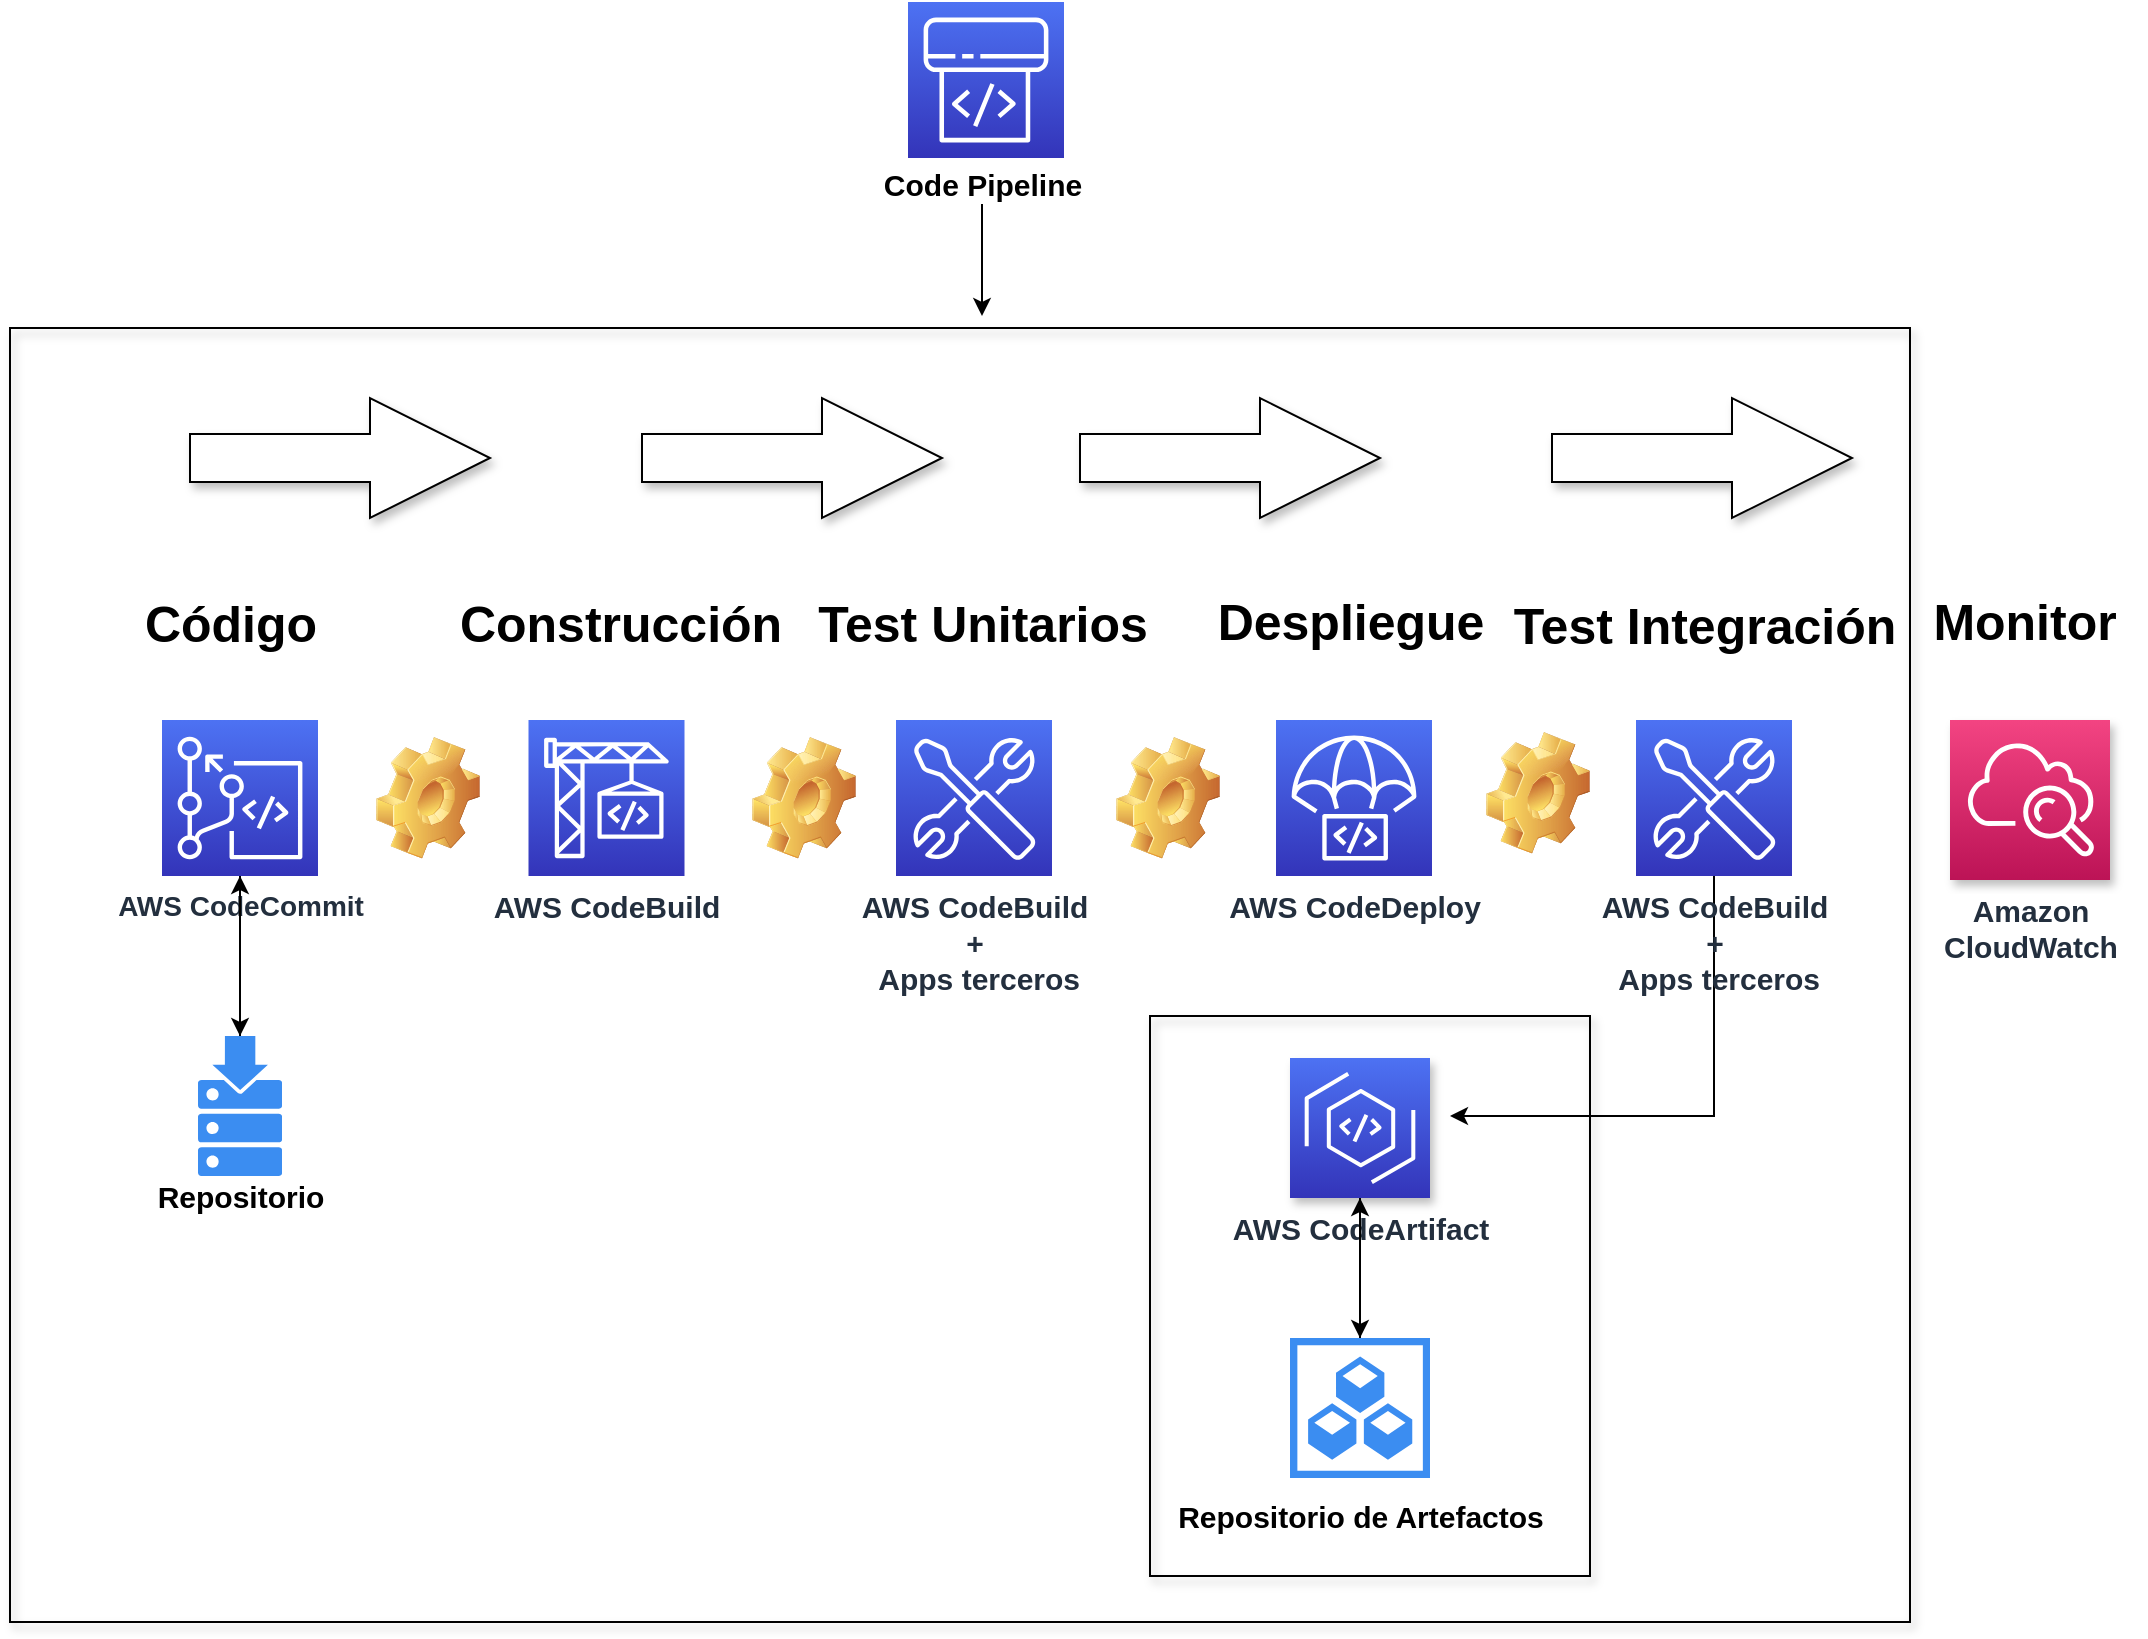 <mxfile version="19.0.3" type="device"><diagram id="Ht1M8jgEwFfnCIfOTk4-" name="Page-1"><mxGraphModel dx="1578" dy="1005" grid="1" gridSize="10" guides="1" tooltips="1" connect="1" arrows="1" fold="1" page="1" pageScale="1" pageWidth="1169" pageHeight="827" math="0" shadow="0"><root><mxCell id="0"/><mxCell id="1" parent="0"/><mxCell id="UEzPUAAOIrF-is8g5C7q-121" value="&lt;b&gt;&lt;font style=&quot;font-size: 15px;&quot;&gt;Amazon &lt;br&gt;CloudWatch&lt;/font&gt;&lt;/b&gt;" style="outlineConnect=0;fontColor=#232F3E;gradientColor=#F34482;gradientDirection=north;fillColor=#BC1356;strokeColor=#ffffff;dashed=0;verticalLabelPosition=bottom;verticalAlign=top;align=center;html=1;fontSize=12;fontStyle=0;aspect=fixed;shape=mxgraph.aws4.resourceIcon;resIcon=mxgraph.aws4.cloudwatch;labelBackgroundColor=#ffffff;shadow=1;" parent="1" vertex="1"><mxGeometry x="1050" y="392" width="80" height="80" as="geometry"/></mxCell><mxCell id="k0KhG5fXcCbXspXq91aY-17" style="edgeStyle=orthogonalEdgeStyle;rounded=0;orthogonalLoop=1;jettySize=auto;html=1;" parent="1" source="V1UO9YnWPSSwXhaAYcpH-10" target="k0KhG5fXcCbXspXq91aY-16" edge="1"><mxGeometry relative="1" as="geometry"/></mxCell><mxCell id="V1UO9YnWPSSwXhaAYcpH-10" value="&lt;b&gt;&lt;font style=&quot;font-size: 14px;&quot;&gt;AWS CodeCommit&lt;/font&gt;&lt;/b&gt;" style="sketch=0;points=[[0,0,0],[0.25,0,0],[0.5,0,0],[0.75,0,0],[1,0,0],[0,1,0],[0.25,1,0],[0.5,1,0],[0.75,1,0],[1,1,0],[0,0.25,0],[0,0.5,0],[0,0.75,0],[1,0.25,0],[1,0.5,0],[1,0.75,0]];outlineConnect=0;fontColor=#232F3E;gradientColor=#4D72F3;gradientDirection=north;fillColor=#3334B9;strokeColor=#ffffff;dashed=0;verticalLabelPosition=bottom;verticalAlign=top;align=center;html=1;fontSize=12;fontStyle=0;aspect=fixed;shape=mxgraph.aws4.resourceIcon;resIcon=mxgraph.aws4.codecommit;" parent="1" vertex="1"><mxGeometry x="156" y="392" width="78" height="78" as="geometry"/></mxCell><mxCell id="V1UO9YnWPSSwXhaAYcpH-12" value="&lt;b&gt;&lt;font style=&quot;font-size: 15px;&quot;&gt;AWS CodeBuild&lt;/font&gt;&lt;/b&gt;" style="sketch=0;points=[[0,0,0],[0.25,0,0],[0.5,0,0],[0.75,0,0],[1,0,0],[0,1,0],[0.25,1,0],[0.5,1,0],[0.75,1,0],[1,1,0],[0,0.25,0],[0,0.5,0],[0,0.75,0],[1,0.25,0],[1,0.5,0],[1,0.75,0]];outlineConnect=0;fontColor=#232F3E;gradientColor=#4D72F3;gradientDirection=north;fillColor=#3334B9;strokeColor=#ffffff;dashed=0;verticalLabelPosition=bottom;verticalAlign=top;align=center;html=1;fontSize=12;fontStyle=0;aspect=fixed;shape=mxgraph.aws4.resourceIcon;resIcon=mxgraph.aws4.codebuild;" parent="1" vertex="1"><mxGeometry x="339.25" y="392" width="78" height="78" as="geometry"/></mxCell><mxCell id="eFbjPu1OviAMz-DjGggT-11" style="edgeStyle=orthogonalEdgeStyle;rounded=0;orthogonalLoop=1;jettySize=auto;html=1;fontSize=15;" edge="1" parent="1" source="V1UO9YnWPSSwXhaAYcpH-25"><mxGeometry relative="1" as="geometry"><mxPoint x="566" y="190" as="targetPoint"/></mxGeometry></mxCell><mxCell id="V1UO9YnWPSSwXhaAYcpH-25" value="&lt;b&gt;&lt;font style=&quot;font-size: 15px;&quot;&gt;Code Pipeline&lt;/font&gt;&lt;/b&gt;" style="text;html=1;resizable=0;autosize=1;align=center;verticalAlign=middle;points=[];fillColor=none;strokeColor=none;rounded=0;labelBackgroundColor=none;fontColor=default;" parent="1" vertex="1"><mxGeometry x="511" y="114" width="110" height="20" as="geometry"/></mxCell><mxCell id="k0KhG5fXcCbXspXq91aY-1" value="" style="sketch=0;points=[[0,0,0],[0.25,0,0],[0.5,0,0],[0.75,0,0],[1,0,0],[0,1,0],[0.25,1,0],[0.5,1,0],[0.75,1,0],[1,1,0],[0,0.25,0],[0,0.5,0],[0,0.75,0],[1,0.25,0],[1,0.5,0],[1,0.75,0]];outlineConnect=0;fontColor=#232F3E;gradientColor=#4D72F3;gradientDirection=north;fillColor=#3334B9;strokeColor=#ffffff;dashed=0;verticalLabelPosition=bottom;verticalAlign=top;align=center;html=1;fontSize=12;fontStyle=0;aspect=fixed;shape=mxgraph.aws4.resourceIcon;resIcon=mxgraph.aws4.codepipeline;" parent="1" vertex="1"><mxGeometry x="529" y="33" width="78" height="78" as="geometry"/></mxCell><mxCell id="k0KhG5fXcCbXspXq91aY-3" value="&lt;b&gt;&lt;font style=&quot;font-size: 15px;&quot;&gt;AWS CodeDeploy&lt;/font&gt;&lt;/b&gt;" style="sketch=0;points=[[0,0,0],[0.25,0,0],[0.5,0,0],[0.75,0,0],[1,0,0],[0,1,0],[0.25,1,0],[0.5,1,0],[0.75,1,0],[1,1,0],[0,0.25,0],[0,0.5,0],[0,0.75,0],[1,0.25,0],[1,0.5,0],[1,0.75,0]];outlineConnect=0;fontColor=#232F3E;gradientColor=#4D72F3;gradientDirection=north;fillColor=#3334B9;strokeColor=#ffffff;dashed=0;verticalLabelPosition=bottom;verticalAlign=top;align=center;html=1;fontSize=12;fontStyle=0;aspect=fixed;shape=mxgraph.aws4.resourceIcon;resIcon=mxgraph.aws4.codedeploy;" parent="1" vertex="1"><mxGeometry x="713" y="392" width="78" height="78" as="geometry"/></mxCell><mxCell id="k0KhG5fXcCbXspXq91aY-4" value="" style="shape=image;html=1;verticalLabelPosition=bottom;verticalAlign=top;imageAspect=1;aspect=fixed;image=img/clipart/Gear_128x128.png" parent="1" vertex="1"><mxGeometry x="263" y="400.5" width="52" height="61" as="geometry"/></mxCell><mxCell id="k0KhG5fXcCbXspXq91aY-7" value="&lt;b&gt;&lt;font style=&quot;font-size: 15px;&quot;&gt;AWS CodeBuild &lt;br&gt;+&lt;br&gt;&amp;nbsp;Apps terceros&lt;/font&gt;&lt;/b&gt;" style="sketch=0;points=[[0,0,0],[0.25,0,0],[0.5,0,0],[0.75,0,0],[1,0,0],[0,1,0],[0.25,1,0],[0.5,1,0],[0.75,1,0],[1,1,0],[0,0.25,0],[0,0.5,0],[0,0.75,0],[1,0.25,0],[1,0.5,0],[1,0.75,0]];outlineConnect=0;fontColor=#232F3E;gradientColor=#4D72F3;gradientDirection=north;fillColor=#3334B9;strokeColor=#ffffff;dashed=0;verticalLabelPosition=bottom;verticalAlign=top;align=center;html=1;fontSize=12;fontStyle=0;aspect=fixed;shape=mxgraph.aws4.resourceIcon;resIcon=mxgraph.aws4.developer_tools;" parent="1" vertex="1"><mxGeometry x="523" y="392" width="78" height="78" as="geometry"/></mxCell><mxCell id="k0KhG5fXcCbXspXq91aY-10" value="" style="shape=image;html=1;verticalLabelPosition=bottom;verticalAlign=top;imageAspect=1;aspect=fixed;image=img/clipart/Gear_128x128.png" parent="1" vertex="1"><mxGeometry x="451" y="400.5" width="52" height="61" as="geometry"/></mxCell><mxCell id="k0KhG5fXcCbXspXq91aY-11" value="" style="shape=image;html=1;verticalLabelPosition=bottom;verticalAlign=top;imageAspect=1;aspect=fixed;image=img/clipart/Gear_128x128.png" parent="1" vertex="1"><mxGeometry x="633" y="400.5" width="52" height="61" as="geometry"/></mxCell><mxCell id="k0KhG5fXcCbXspXq91aY-44" style="edgeStyle=orthogonalEdgeStyle;rounded=0;orthogonalLoop=1;jettySize=auto;html=1;" parent="1" source="k0KhG5fXcCbXspXq91aY-14" edge="1"><mxGeometry relative="1" as="geometry"><mxPoint x="755" y="701.0" as="targetPoint"/></mxGeometry></mxCell><mxCell id="k0KhG5fXcCbXspXq91aY-14" value="&lt;b&gt;&lt;font style=&quot;font-size: 15px;&quot;&gt;AWS CodeArtifact&lt;/font&gt;&lt;/b&gt;" style="sketch=0;points=[[0,0,0],[0.25,0,0],[0.5,0,0],[0.75,0,0],[1,0,0],[0,1,0],[0.25,1,0],[0.5,1,0],[0.75,1,0],[1,1,0],[0,0.25,0],[0,0.5,0],[0,0.75,0],[1,0.25,0],[1,0.5,0],[1,0.75,0]];outlineConnect=0;fontColor=#232F3E;gradientColor=#4D72F3;gradientDirection=north;fillColor=#3334B9;strokeColor=#ffffff;dashed=0;verticalLabelPosition=bottom;verticalAlign=top;align=center;html=1;fontSize=12;fontStyle=0;aspect=fixed;shape=mxgraph.aws4.resourceIcon;resIcon=mxgraph.aws4.codeartifact;shadow=1;" parent="1" vertex="1"><mxGeometry x="720" y="561" width="70" height="70" as="geometry"/></mxCell><mxCell id="k0KhG5fXcCbXspXq91aY-35" style="edgeStyle=orthogonalEdgeStyle;rounded=0;orthogonalLoop=1;jettySize=auto;html=1;" parent="1" source="k0KhG5fXcCbXspXq91aY-16" target="V1UO9YnWPSSwXhaAYcpH-10" edge="1"><mxGeometry relative="1" as="geometry"/></mxCell><mxCell id="k0KhG5fXcCbXspXq91aY-16" value="" style="sketch=0;html=1;aspect=fixed;strokeColor=none;shadow=0;align=center;verticalAlign=top;fillColor=#3B8DF1;shape=mxgraph.gcp2.repository" parent="1" vertex="1"><mxGeometry x="174" y="550" width="42" height="70" as="geometry"/></mxCell><mxCell id="k0KhG5fXcCbXspXq91aY-36" value="&lt;b&gt;&lt;font style=&quot;font-size: 15px;&quot;&gt;Repositorio&lt;/font&gt;&lt;br&gt;&lt;/b&gt;" style="text;html=1;resizable=0;autosize=1;align=center;verticalAlign=middle;points=[];fillColor=none;strokeColor=none;rounded=0;shadow=1;" parent="1" vertex="1"><mxGeometry x="145" y="620" width="100" height="20" as="geometry"/></mxCell><mxCell id="k0KhG5fXcCbXspXq91aY-43" style="edgeStyle=orthogonalEdgeStyle;rounded=0;orthogonalLoop=1;jettySize=auto;html=1;" parent="1" source="k0KhG5fXcCbXspXq91aY-42" target="k0KhG5fXcCbXspXq91aY-14" edge="1"><mxGeometry relative="1" as="geometry"/></mxCell><mxCell id="k0KhG5fXcCbXspXq91aY-42" value="" style="sketch=0;html=1;aspect=fixed;strokeColor=none;shadow=0;align=center;verticalAlign=top;fillColor=#3B8DF1;shape=mxgraph.gcp2.repository_3" parent="1" vertex="1"><mxGeometry x="720" y="701" width="70" height="70" as="geometry"/></mxCell><mxCell id="k0KhG5fXcCbXspXq91aY-45" value="&lt;b&gt;&lt;font style=&quot;font-size: 15px;&quot;&gt;Repositorio de Artefactos&lt;/font&gt;&lt;/b&gt;" style="text;html=1;resizable=0;autosize=1;align=center;verticalAlign=middle;points=[];fillColor=none;strokeColor=none;rounded=0;shadow=1;" parent="1" vertex="1"><mxGeometry x="655" y="780" width="200" height="20" as="geometry"/></mxCell><mxCell id="k0KhG5fXcCbXspXq91aY-46" value="" style="whiteSpace=wrap;html=1;shadow=1;fillOpacity=0;" parent="1" vertex="1"><mxGeometry x="650" y="540" width="220" height="280" as="geometry"/></mxCell><mxCell id="k0KhG5fXcCbXspXq91aY-47" value="" style="whiteSpace=wrap;html=1;shadow=1;fillOpacity=0;" parent="1" vertex="1"><mxGeometry x="80" y="196" width="950" height="647" as="geometry"/></mxCell><mxCell id="k0KhG5fXcCbXspXq91aY-48" value="&lt;font size=&quot;1&quot; style=&quot;&quot;&gt;&lt;b style=&quot;font-size: 25px;&quot;&gt;Código&lt;/b&gt;&lt;/font&gt;" style="text;html=1;resizable=0;autosize=1;align=center;verticalAlign=middle;points=[];fillColor=none;strokeColor=none;rounded=0;shadow=1;" parent="1" vertex="1"><mxGeometry x="140" y="328" width="100" height="30" as="geometry"/></mxCell><mxCell id="k0KhG5fXcCbXspXq91aY-49" value="&lt;font size=&quot;1&quot; style=&quot;&quot;&gt;&lt;b style=&quot;font-size: 25px;&quot;&gt;Construcción&lt;/b&gt;&lt;/font&gt;" style="text;html=1;resizable=0;autosize=1;align=center;verticalAlign=middle;points=[];fillColor=none;strokeColor=none;rounded=0;shadow=1;" parent="1" vertex="1"><mxGeometry x="295" y="328" width="180" height="30" as="geometry"/></mxCell><mxCell id="k0KhG5fXcCbXspXq91aY-50" value="&lt;font size=&quot;1&quot; style=&quot;&quot;&gt;&lt;b style=&quot;font-size: 25px;&quot;&gt;Test Unitarios&lt;/b&gt;&lt;/font&gt;" style="text;html=1;resizable=0;autosize=1;align=center;verticalAlign=middle;points=[];fillColor=none;strokeColor=none;rounded=0;shadow=1;" parent="1" vertex="1"><mxGeometry x="476" y="328" width="180" height="30" as="geometry"/></mxCell><mxCell id="k0KhG5fXcCbXspXq91aY-51" value="&lt;font size=&quot;1&quot; style=&quot;&quot;&gt;&lt;b style=&quot;font-size: 25px;&quot;&gt;Despliegue&lt;/b&gt;&lt;/font&gt;" style="text;html=1;resizable=0;autosize=1;align=center;verticalAlign=middle;points=[];fillColor=none;strokeColor=none;rounded=0;shadow=1;" parent="1" vertex="1"><mxGeometry x="675" y="327" width="150" height="30" as="geometry"/></mxCell><mxCell id="k0KhG5fXcCbXspXq91aY-52" value="&lt;font size=&quot;1&quot; style=&quot;&quot;&gt;&lt;b style=&quot;font-size: 25px;&quot;&gt;Monitor&lt;/b&gt;&lt;/font&gt;" style="text;html=1;resizable=0;autosize=1;align=center;verticalAlign=middle;points=[];fillColor=none;strokeColor=none;rounded=0;shadow=1;" parent="1" vertex="1"><mxGeometry x="1032" y="327" width="110" height="30" as="geometry"/></mxCell><mxCell id="k0KhG5fXcCbXspXq91aY-56" value="" style="shape=singleArrow;whiteSpace=wrap;html=1;arrowWidth=0.4;arrowSize=0.4;shadow=1;fontSize=15;" parent="1" vertex="1"><mxGeometry x="170" y="231" width="150" height="60" as="geometry"/></mxCell><mxCell id="k0KhG5fXcCbXspXq91aY-57" value="" style="shape=singleArrow;whiteSpace=wrap;html=1;arrowWidth=0.4;arrowSize=0.4;shadow=1;fontSize=15;" parent="1" vertex="1"><mxGeometry x="396" y="231" width="150" height="60" as="geometry"/></mxCell><mxCell id="k0KhG5fXcCbXspXq91aY-58" value="" style="shape=singleArrow;whiteSpace=wrap;html=1;arrowWidth=0.4;arrowSize=0.4;shadow=1;fontSize=15;" parent="1" vertex="1"><mxGeometry x="615" y="231" width="150" height="60" as="geometry"/></mxCell><mxCell id="k0KhG5fXcCbXspXq91aY-59" value="" style="shape=singleArrow;whiteSpace=wrap;html=1;arrowWidth=0.4;arrowSize=0.4;shadow=1;fontSize=15;" parent="1" vertex="1"><mxGeometry x="851" y="231" width="150" height="60" as="geometry"/></mxCell><mxCell id="eFbjPu1OviAMz-DjGggT-9" style="edgeStyle=orthogonalEdgeStyle;rounded=0;orthogonalLoop=1;jettySize=auto;html=1;fontSize=15;" edge="1" parent="1" source="eFbjPu1OviAMz-DjGggT-4"><mxGeometry relative="1" as="geometry"><mxPoint x="800" y="590" as="targetPoint"/><Array as="points"><mxPoint x="932" y="590"/><mxPoint x="810" y="590"/></Array></mxGeometry></mxCell><mxCell id="eFbjPu1OviAMz-DjGggT-4" value="&lt;b&gt;&lt;font style=&quot;font-size: 15px;&quot;&gt;AWS CodeBuild &lt;br&gt;+&lt;br&gt;&amp;nbsp;Apps terceros&lt;/font&gt;&lt;/b&gt;" style="sketch=0;points=[[0,0,0],[0.25,0,0],[0.5,0,0],[0.75,0,0],[1,0,0],[0,1,0],[0.25,1,0],[0.5,1,0],[0.75,1,0],[1,1,0],[0,0.25,0],[0,0.5,0],[0,0.75,0],[1,0.25,0],[1,0.5,0],[1,0.75,0]];outlineConnect=0;fontColor=#232F3E;gradientColor=#4D72F3;gradientDirection=north;fillColor=#3334B9;strokeColor=#ffffff;dashed=0;verticalLabelPosition=bottom;verticalAlign=top;align=center;html=1;fontSize=12;fontStyle=0;aspect=fixed;shape=mxgraph.aws4.resourceIcon;resIcon=mxgraph.aws4.developer_tools;" vertex="1" parent="1"><mxGeometry x="893" y="392" width="78" height="78" as="geometry"/></mxCell><mxCell id="eFbjPu1OviAMz-DjGggT-6" value="" style="shape=image;html=1;verticalLabelPosition=bottom;verticalAlign=top;imageAspect=1;aspect=fixed;image=img/clipart/Gear_128x128.png" vertex="1" parent="1"><mxGeometry x="818" y="398" width="52" height="61" as="geometry"/></mxCell><mxCell id="eFbjPu1OviAMz-DjGggT-7" value="&lt;font size=&quot;1&quot; style=&quot;&quot;&gt;&lt;b style=&quot;font-size: 25px;&quot;&gt;Test Integración&lt;/b&gt;&lt;/font&gt;" style="text;html=1;resizable=0;autosize=1;align=center;verticalAlign=middle;points=[];fillColor=none;strokeColor=none;rounded=0;shadow=1;" vertex="1" parent="1"><mxGeometry x="822" y="329" width="210" height="30" as="geometry"/></mxCell></root></mxGraphModel></diagram></mxfile>